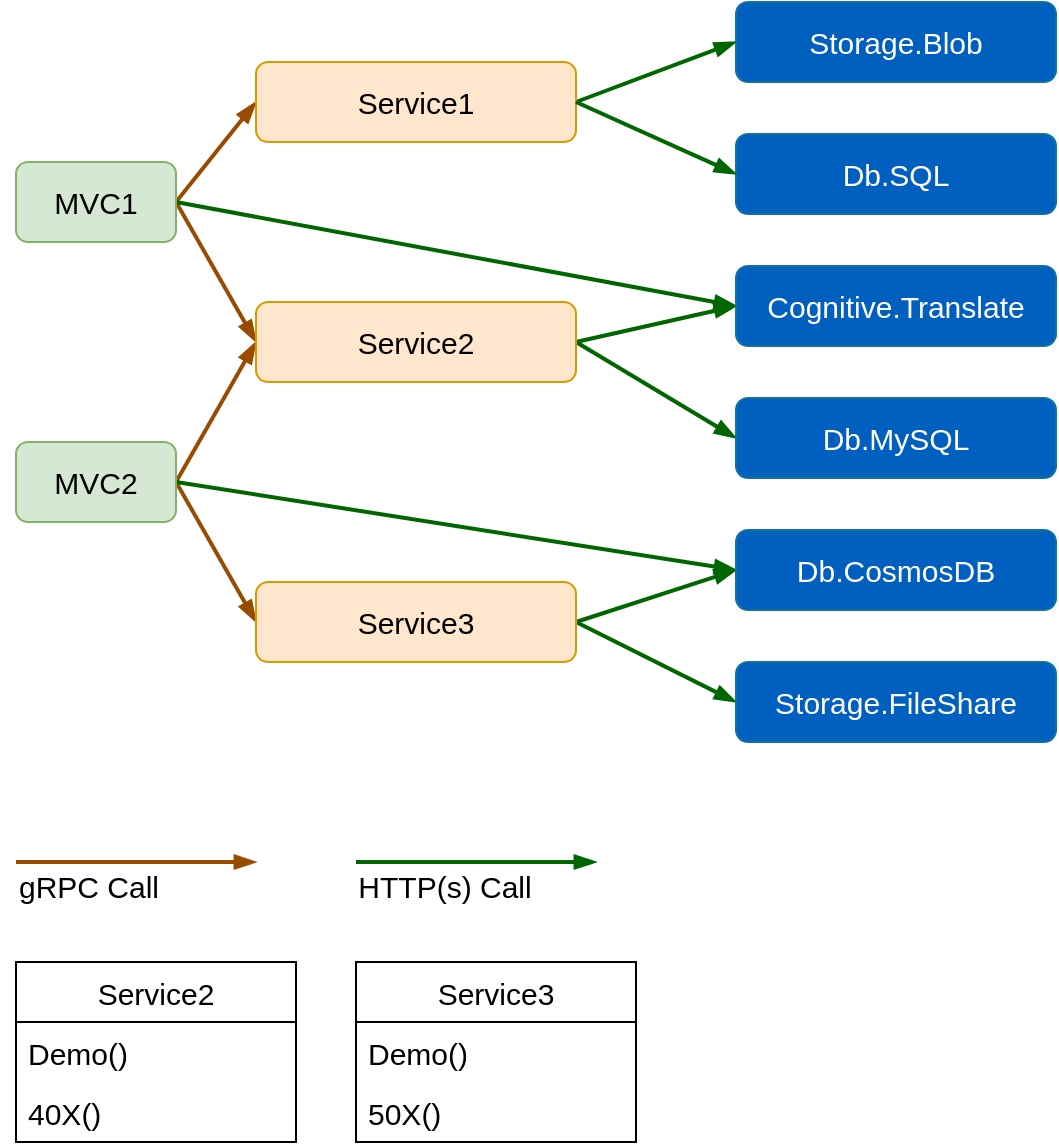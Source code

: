 <mxfile version="16.1.2" type="device"><diagram id="AagmmpQ-2AEt20pdoj2B" name="Page-1"><mxGraphModel dx="1106" dy="997" grid="1" gridSize="10" guides="1" tooltips="1" connect="1" arrows="1" fold="1" page="1" pageScale="1" pageWidth="800" pageHeight="1600" math="0" shadow="0"><root><mxCell id="0"/><mxCell id="1" parent="0"/><mxCell id="NK4jY4NhAN5JJC7O-4A6-20" style="edgeStyle=none;rounded=0;orthogonalLoop=1;jettySize=auto;html=1;exitX=1;exitY=0.5;exitDx=0;exitDy=0;entryX=0;entryY=0.5;entryDx=0;entryDy=0;fontSize=15;endArrow=blockThin;endFill=1;startArrow=none;startFill=0;fillColor=#bac8d3;strokeColor=#994C00;strokeWidth=2;" edge="1" parent="1" source="NK4jY4NhAN5JJC7O-4A6-1" target="NK4jY4NhAN5JJC7O-4A6-3"><mxGeometry relative="1" as="geometry"/></mxCell><mxCell id="NK4jY4NhAN5JJC7O-4A6-22" style="edgeStyle=none;rounded=0;orthogonalLoop=1;jettySize=auto;html=1;exitX=1;exitY=0.5;exitDx=0;exitDy=0;entryX=0;entryY=0.5;entryDx=0;entryDy=0;fontSize=15;endArrow=blockThin;endFill=1;startArrow=none;startFill=0;fillColor=#bac8d3;strokeColor=#994C00;strokeWidth=2;" edge="1" parent="1" source="NK4jY4NhAN5JJC7O-4A6-1" target="NK4jY4NhAN5JJC7O-4A6-5"><mxGeometry relative="1" as="geometry"/></mxCell><mxCell id="NK4jY4NhAN5JJC7O-4A6-25" style="edgeStyle=none;rounded=0;orthogonalLoop=1;jettySize=auto;html=1;exitX=1;exitY=0.5;exitDx=0;exitDy=0;entryX=0;entryY=0.5;entryDx=0;entryDy=0;fontSize=15;startArrow=none;startFill=0;endArrow=blockThin;endFill=1;fillColor=#bac8d3;strokeColor=#006600;strokeWidth=2;" edge="1" parent="1" source="NK4jY4NhAN5JJC7O-4A6-1" target="NK4jY4NhAN5JJC7O-4A6-12"><mxGeometry relative="1" as="geometry"/></mxCell><mxCell id="NK4jY4NhAN5JJC7O-4A6-1" value="&lt;font style=&quot;font-size: 15px&quot;&gt;MVC1&lt;/font&gt;" style="rounded=1;whiteSpace=wrap;html=1;fillColor=#d5e8d4;strokeColor=#82b366;" vertex="1" parent="1"><mxGeometry x="120" y="160" width="80" height="40" as="geometry"/></mxCell><mxCell id="NK4jY4NhAN5JJC7O-4A6-21" style="edgeStyle=none;rounded=0;orthogonalLoop=1;jettySize=auto;html=1;exitX=1;exitY=0.5;exitDx=0;exitDy=0;entryX=0;entryY=0.5;entryDx=0;entryDy=0;fontSize=15;endArrow=blockThin;endFill=1;startArrow=none;startFill=0;fillColor=#bac8d3;strokeColor=#994C00;strokeWidth=2;" edge="1" parent="1" source="NK4jY4NhAN5JJC7O-4A6-2" target="NK4jY4NhAN5JJC7O-4A6-5"><mxGeometry relative="1" as="geometry"/></mxCell><mxCell id="NK4jY4NhAN5JJC7O-4A6-23" style="edgeStyle=none;rounded=0;orthogonalLoop=1;jettySize=auto;html=1;exitX=1;exitY=0.5;exitDx=0;exitDy=0;entryX=0;entryY=0.5;entryDx=0;entryDy=0;fontSize=15;endArrow=blockThin;endFill=1;startArrow=none;startFill=0;fillColor=#bac8d3;strokeColor=#994C00;strokeWidth=2;" edge="1" parent="1" source="NK4jY4NhAN5JJC7O-4A6-2" target="NK4jY4NhAN5JJC7O-4A6-4"><mxGeometry relative="1" as="geometry"/></mxCell><mxCell id="NK4jY4NhAN5JJC7O-4A6-24" style="edgeStyle=none;rounded=0;orthogonalLoop=1;jettySize=auto;html=1;exitX=1;exitY=0.5;exitDx=0;exitDy=0;entryX=0;entryY=0.5;entryDx=0;entryDy=0;fontSize=15;startArrow=none;startFill=0;endArrow=blockThin;endFill=1;fillColor=#bac8d3;strokeColor=#006600;strokeWidth=2;" edge="1" parent="1" source="NK4jY4NhAN5JJC7O-4A6-2" target="NK4jY4NhAN5JJC7O-4A6-9"><mxGeometry relative="1" as="geometry"/></mxCell><mxCell id="NK4jY4NhAN5JJC7O-4A6-2" value="&lt;span style=&quot;font-size: 15px&quot;&gt;MVC2&lt;/span&gt;" style="rounded=1;whiteSpace=wrap;html=1;fillColor=#d5e8d4;strokeColor=#82b366;" vertex="1" parent="1"><mxGeometry x="120" y="300" width="80" height="40" as="geometry"/></mxCell><mxCell id="NK4jY4NhAN5JJC7O-4A6-13" style="rounded=0;orthogonalLoop=1;jettySize=auto;html=1;exitX=1;exitY=0.5;exitDx=0;exitDy=0;entryX=0;entryY=0.5;entryDx=0;entryDy=0;fontSize=15;startArrow=none;startFill=0;endArrow=blockThin;endFill=1;fillColor=#bac8d3;strokeColor=#006600;strokeWidth=2;" edge="1" parent="1" source="NK4jY4NhAN5JJC7O-4A6-3" target="NK4jY4NhAN5JJC7O-4A6-10"><mxGeometry relative="1" as="geometry"/></mxCell><mxCell id="NK4jY4NhAN5JJC7O-4A6-3" value="&lt;span style=&quot;font-size: 15px&quot;&gt;Service1&lt;/span&gt;" style="rounded=1;whiteSpace=wrap;html=1;fillColor=#ffe6cc;strokeColor=#d79b00;" vertex="1" parent="1"><mxGeometry x="240" y="110" width="160" height="40" as="geometry"/></mxCell><mxCell id="NK4jY4NhAN5JJC7O-4A6-15" style="edgeStyle=none;rounded=0;orthogonalLoop=1;jettySize=auto;html=1;exitX=1;exitY=0.5;exitDx=0;exitDy=0;entryX=0;entryY=0.5;entryDx=0;entryDy=0;fontSize=15;startArrow=none;startFill=0;endArrow=blockThin;endFill=1;fillColor=#bac8d3;strokeColor=#006600;strokeWidth=2;" edge="1" parent="1" source="NK4jY4NhAN5JJC7O-4A6-4" target="NK4jY4NhAN5JJC7O-4A6-9"><mxGeometry relative="1" as="geometry"/></mxCell><mxCell id="NK4jY4NhAN5JJC7O-4A6-16" style="edgeStyle=none;rounded=0;orthogonalLoop=1;jettySize=auto;html=1;exitX=1;exitY=0.5;exitDx=0;exitDy=0;entryX=0;entryY=0.5;entryDx=0;entryDy=0;fontSize=15;startArrow=none;startFill=0;endArrow=blockThin;endFill=1;fillColor=#bac8d3;strokeColor=#006600;strokeWidth=2;" edge="1" parent="1" source="NK4jY4NhAN5JJC7O-4A6-4" target="NK4jY4NhAN5JJC7O-4A6-11"><mxGeometry relative="1" as="geometry"/></mxCell><mxCell id="NK4jY4NhAN5JJC7O-4A6-4" value="&lt;span style=&quot;font-size: 15px&quot;&gt;Service3&lt;/span&gt;" style="rounded=1;whiteSpace=wrap;html=1;fillColor=#ffe6cc;strokeColor=#d79b00;" vertex="1" parent="1"><mxGeometry x="240" y="370" width="160" height="40" as="geometry"/></mxCell><mxCell id="NK4jY4NhAN5JJC7O-4A6-17" style="edgeStyle=none;rounded=0;orthogonalLoop=1;jettySize=auto;html=1;exitX=1;exitY=0.5;exitDx=0;exitDy=0;entryX=0;entryY=0.5;entryDx=0;entryDy=0;fontSize=15;startArrow=none;startFill=0;endArrow=blockThin;endFill=1;fillColor=#bac8d3;strokeColor=#006600;strokeWidth=2;" edge="1" parent="1" source="NK4jY4NhAN5JJC7O-4A6-5" target="NK4jY4NhAN5JJC7O-4A6-12"><mxGeometry relative="1" as="geometry"/></mxCell><mxCell id="NK4jY4NhAN5JJC7O-4A6-18" style="edgeStyle=none;rounded=0;orthogonalLoop=1;jettySize=auto;html=1;exitX=1;exitY=0.5;exitDx=0;exitDy=0;entryX=0;entryY=0.5;entryDx=0;entryDy=0;fontSize=15;startArrow=none;startFill=0;endArrow=blockThin;endFill=1;fillColor=#bac8d3;strokeColor=#006600;strokeWidth=2;" edge="1" parent="1" source="NK4jY4NhAN5JJC7O-4A6-5" target="NK4jY4NhAN5JJC7O-4A6-8"><mxGeometry relative="1" as="geometry"/></mxCell><mxCell id="NK4jY4NhAN5JJC7O-4A6-5" value="&lt;span style=&quot;font-size: 15px&quot;&gt;Service2&lt;/span&gt;" style="rounded=1;whiteSpace=wrap;html=1;fillColor=#ffe6cc;strokeColor=#d79b00;" vertex="1" parent="1"><mxGeometry x="240" y="230" width="160" height="40" as="geometry"/></mxCell><mxCell id="NK4jY4NhAN5JJC7O-4A6-7" value="&lt;span style=&quot;font-size: 15px&quot;&gt;Db.SQL&lt;/span&gt;" style="rounded=1;whiteSpace=wrap;html=1;fillColor=#005FBF;strokeColor=#10739e;fontColor=#FFFFFF;" vertex="1" parent="1"><mxGeometry x="480" y="146" width="160" height="40" as="geometry"/></mxCell><mxCell id="NK4jY4NhAN5JJC7O-4A6-9" value="&lt;span style=&quot;font-size: 15px&quot;&gt;Db.CosmosDB&lt;/span&gt;" style="rounded=1;whiteSpace=wrap;html=1;fillColor=#005FBF;strokeColor=#10739e;fontColor=#FFFFFF;" vertex="1" parent="1"><mxGeometry x="480" y="344" width="160" height="40" as="geometry"/></mxCell><mxCell id="NK4jY4NhAN5JJC7O-4A6-10" value="&lt;span style=&quot;font-size: 15px&quot;&gt;Storage.Blob&lt;/span&gt;" style="rounded=1;whiteSpace=wrap;html=1;fillColor=#005FBF;strokeColor=#10739e;fontColor=#FFFFFF;" vertex="1" parent="1"><mxGeometry x="480" y="80" width="160" height="40" as="geometry"/></mxCell><mxCell id="NK4jY4NhAN5JJC7O-4A6-11" value="&lt;span style=&quot;font-size: 15px&quot;&gt;Storage.&lt;/span&gt;&lt;span style=&quot;font-size: 15px&quot;&gt;FileShare&lt;/span&gt;" style="rounded=1;whiteSpace=wrap;html=1;fillColor=#005FBF;strokeColor=#10739e;fontColor=#FFFFFF;" vertex="1" parent="1"><mxGeometry x="480" y="410" width="160" height="40" as="geometry"/></mxCell><mxCell id="NK4jY4NhAN5JJC7O-4A6-14" style="rounded=0;orthogonalLoop=1;jettySize=auto;html=1;exitX=1;exitY=0.5;exitDx=0;exitDy=0;entryX=0;entryY=0.5;entryDx=0;entryDy=0;fontSize=15;startArrow=none;startFill=0;endArrow=blockThin;endFill=1;fillColor=#bac8d3;strokeColor=#006600;strokeWidth=2;" edge="1" parent="1" source="NK4jY4NhAN5JJC7O-4A6-3" target="NK4jY4NhAN5JJC7O-4A6-7"><mxGeometry relative="1" as="geometry"><mxPoint x="410" y="140" as="sourcePoint"/><mxPoint x="490" y="110" as="targetPoint"/></mxGeometry></mxCell><mxCell id="NK4jY4NhAN5JJC7O-4A6-26" style="edgeStyle=none;rounded=0;orthogonalLoop=1;jettySize=auto;html=1;exitX=1;exitY=0.5;exitDx=0;exitDy=0;fontSize=15;endArrow=blockThin;endFill=1;startArrow=none;startFill=0;fillColor=#bac8d3;strokeColor=#994C00;strokeWidth=2;" edge="1" parent="1"><mxGeometry relative="1" as="geometry"><mxPoint x="120" y="510" as="sourcePoint"/><mxPoint x="240" y="510" as="targetPoint"/></mxGeometry></mxCell><mxCell id="NK4jY4NhAN5JJC7O-4A6-28" value="gRPC Call" style="edgeLabel;html=1;align=center;verticalAlign=middle;resizable=0;points=[];fontSize=15;" vertex="1" connectable="0" parent="NK4jY4NhAN5JJC7O-4A6-26"><mxGeometry y="-4" relative="1" as="geometry"><mxPoint x="-24" y="8" as="offset"/></mxGeometry></mxCell><mxCell id="NK4jY4NhAN5JJC7O-4A6-27" style="edgeStyle=none;rounded=0;orthogonalLoop=1;jettySize=auto;html=1;exitX=1;exitY=0.5;exitDx=0;exitDy=0;fontSize=15;startArrow=none;startFill=0;endArrow=blockThin;endFill=1;fillColor=#bac8d3;strokeColor=#006600;strokeWidth=2;" edge="1" parent="1"><mxGeometry relative="1" as="geometry"><mxPoint x="290" y="510" as="sourcePoint"/><mxPoint x="410" y="510" as="targetPoint"/></mxGeometry></mxCell><mxCell id="NK4jY4NhAN5JJC7O-4A6-29" value="HTTP(s) Call" style="edgeLabel;html=1;align=center;verticalAlign=middle;resizable=0;points=[];fontSize=15;" vertex="1" connectable="0" parent="NK4jY4NhAN5JJC7O-4A6-27"><mxGeometry x="-0.15" y="-3" relative="1" as="geometry"><mxPoint x="-7" y="9" as="offset"/></mxGeometry></mxCell><mxCell id="NK4jY4NhAN5JJC7O-4A6-8" value="&lt;span style=&quot;font-size: 15px&quot;&gt;Db.MySQL&lt;/span&gt;" style="rounded=1;whiteSpace=wrap;html=1;fillColor=#005FBF;strokeColor=#10739e;fontColor=#FFFFFF;" vertex="1" parent="1"><mxGeometry x="480" y="278" width="160" height="40" as="geometry"/></mxCell><mxCell id="NK4jY4NhAN5JJC7O-4A6-12" value="&lt;span style=&quot;font-size: 15px&quot;&gt;Cognitive.Translate&lt;/span&gt;" style="rounded=1;whiteSpace=wrap;html=1;fillColor=#005FBF;strokeColor=#10739e;fontColor=#FFFFFF;" vertex="1" parent="1"><mxGeometry x="480" y="212" width="160" height="40" as="geometry"/></mxCell><mxCell id="NK4jY4NhAN5JJC7O-4A6-31" value="Service3" style="swimlane;fontStyle=0;childLayout=stackLayout;horizontal=1;startSize=30;horizontalStack=0;resizeParent=1;resizeParentMax=0;resizeLast=0;collapsible=1;marginBottom=0;fontSize=15;" vertex="1" parent="1"><mxGeometry x="290" y="560" width="140" height="90" as="geometry"/></mxCell><mxCell id="NK4jY4NhAN5JJC7O-4A6-32" value="Demo()" style="text;strokeColor=none;fillColor=none;align=left;verticalAlign=middle;spacingLeft=4;spacingRight=4;overflow=hidden;points=[[0,0.5],[1,0.5]];portConstraint=eastwest;rotatable=0;fontSize=15;" vertex="1" parent="NK4jY4NhAN5JJC7O-4A6-31"><mxGeometry y="30" width="140" height="30" as="geometry"/></mxCell><mxCell id="NK4jY4NhAN5JJC7O-4A6-33" value="50X()" style="text;strokeColor=none;fillColor=none;align=left;verticalAlign=middle;spacingLeft=4;spacingRight=4;overflow=hidden;points=[[0,0.5],[1,0.5]];portConstraint=eastwest;rotatable=0;fontSize=15;" vertex="1" parent="NK4jY4NhAN5JJC7O-4A6-31"><mxGeometry y="60" width="140" height="30" as="geometry"/></mxCell><mxCell id="NK4jY4NhAN5JJC7O-4A6-35" value="Service2" style="swimlane;fontStyle=0;childLayout=stackLayout;horizontal=1;startSize=30;horizontalStack=0;resizeParent=1;resizeParentMax=0;resizeLast=0;collapsible=1;marginBottom=0;fontSize=15;" vertex="1" parent="1"><mxGeometry x="120" y="560" width="140" height="90" as="geometry"/></mxCell><mxCell id="NK4jY4NhAN5JJC7O-4A6-36" value="Demo()" style="text;strokeColor=none;fillColor=none;align=left;verticalAlign=middle;spacingLeft=4;spacingRight=4;overflow=hidden;points=[[0,0.5],[1,0.5]];portConstraint=eastwest;rotatable=0;fontSize=15;" vertex="1" parent="NK4jY4NhAN5JJC7O-4A6-35"><mxGeometry y="30" width="140" height="30" as="geometry"/></mxCell><mxCell id="NK4jY4NhAN5JJC7O-4A6-37" value="40X()" style="text;strokeColor=none;fillColor=none;align=left;verticalAlign=middle;spacingLeft=4;spacingRight=4;overflow=hidden;points=[[0,0.5],[1,0.5]];portConstraint=eastwest;rotatable=0;fontSize=15;" vertex="1" parent="NK4jY4NhAN5JJC7O-4A6-35"><mxGeometry y="60" width="140" height="30" as="geometry"/></mxCell></root></mxGraphModel></diagram></mxfile>
